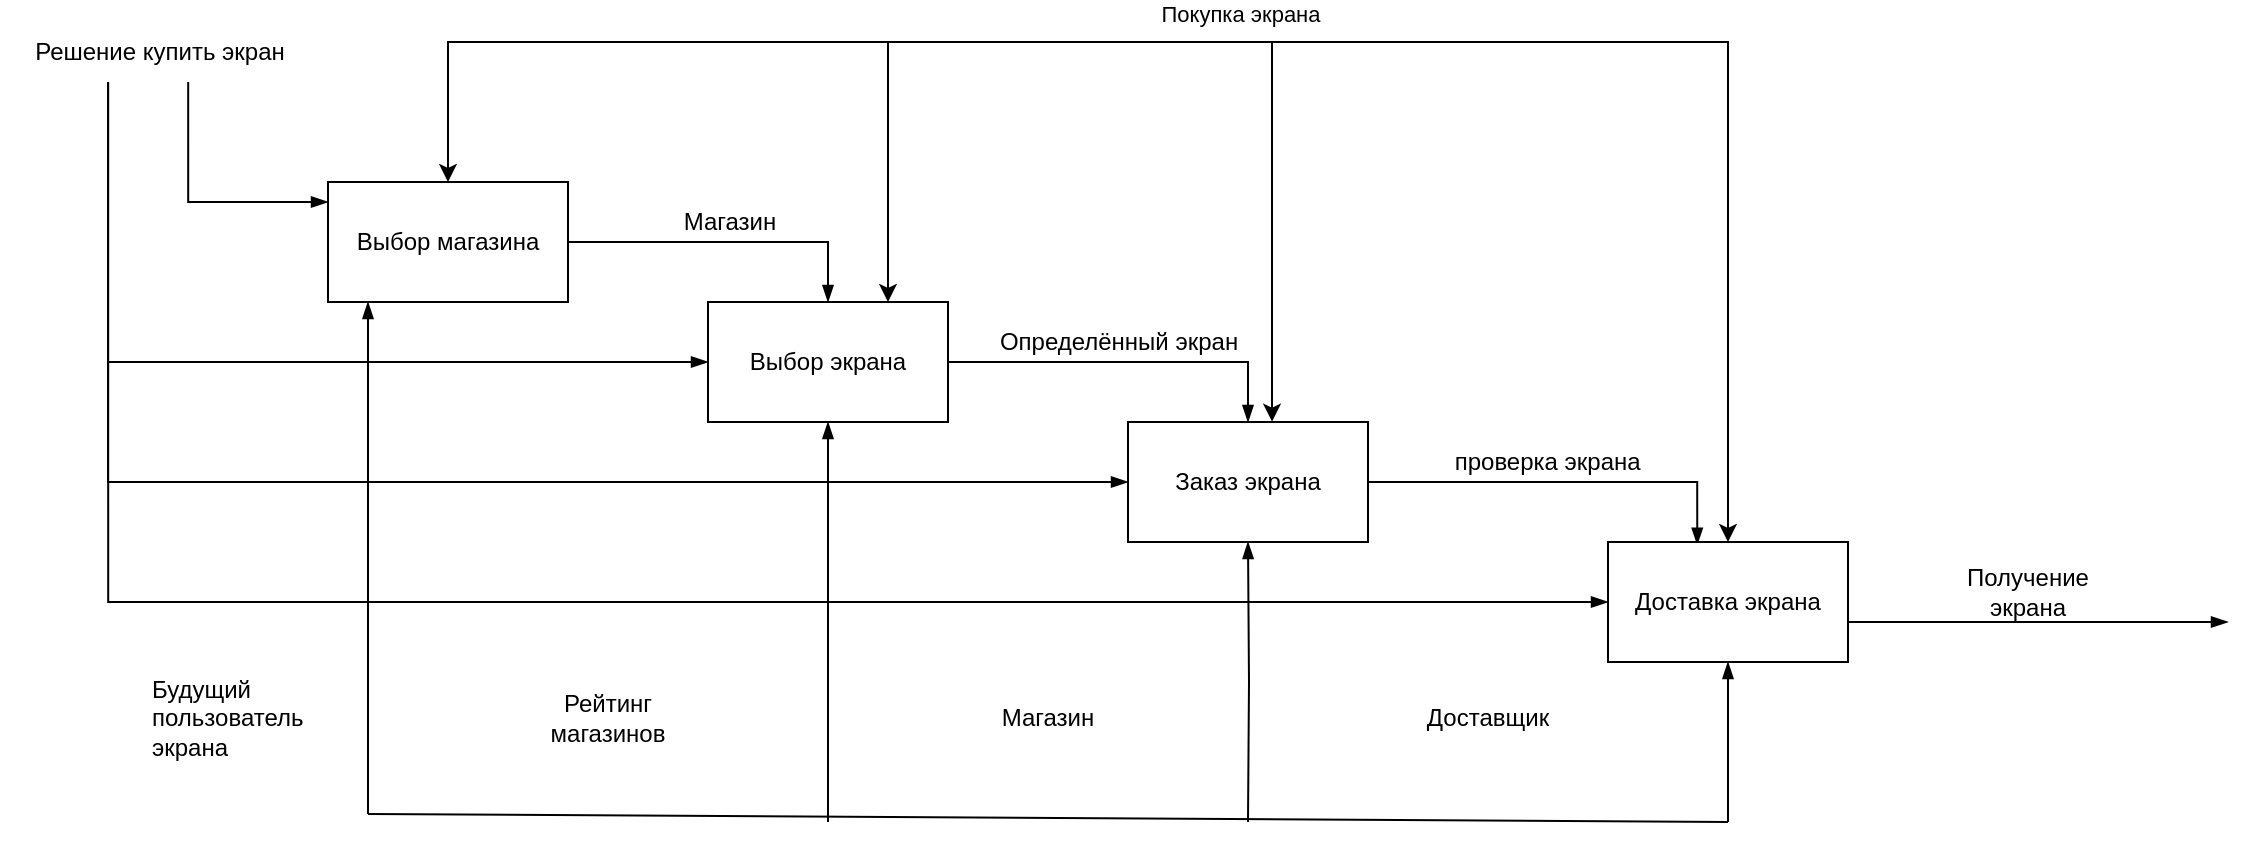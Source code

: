 <mxfile version="20.7.4" type="github">
  <diagram id="zggIHsrMBkjJEhvw41WT" name="Страница 1">
    <mxGraphModel dx="1386" dy="791" grid="1" gridSize="10" guides="1" tooltips="1" connect="1" arrows="1" fold="1" page="0" pageScale="1" pageWidth="827" pageHeight="1169" math="0" shadow="0">
      <root>
        <mxCell id="0" />
        <mxCell id="1" parent="0" />
        <mxCell id="dY04rev5DjBfGKGZnwtW-1" style="edgeStyle=orthogonalEdgeStyle;rounded=0;orthogonalLoop=1;jettySize=auto;html=1;fontSize=12;endArrow=blockThin;endFill=1;" parent="1" source="dY04rev5DjBfGKGZnwtW-2" target="dY04rev5DjBfGKGZnwtW-4" edge="1">
          <mxGeometry relative="1" as="geometry">
            <Array as="points">
              <mxPoint x="774" y="294" />
            </Array>
          </mxGeometry>
        </mxCell>
        <mxCell id="dY04rev5DjBfGKGZnwtW-2" value="Выбор магазина" style="rounded=0;whiteSpace=wrap;html=1;" parent="1" vertex="1">
          <mxGeometry x="524" y="264" width="120" height="60" as="geometry" />
        </mxCell>
        <mxCell id="dY04rev5DjBfGKGZnwtW-3" value="Определённый экран" style="edgeStyle=orthogonalEdgeStyle;rounded=0;orthogonalLoop=1;jettySize=auto;html=1;entryX=0.5;entryY=0;entryDx=0;entryDy=0;fontSize=12;endArrow=blockThin;endFill=1;" parent="1" source="dY04rev5DjBfGKGZnwtW-4" target="dY04rev5DjBfGKGZnwtW-6" edge="1">
          <mxGeometry x="-0.059" y="10" relative="1" as="geometry">
            <mxPoint as="offset" />
            <Array as="points">
              <mxPoint x="984" y="354" />
            </Array>
          </mxGeometry>
        </mxCell>
        <mxCell id="dY04rev5DjBfGKGZnwtW-4" value="&lt;span style=&quot;font-size: 12px;&quot;&gt;&lt;font style=&quot;vertical-align: inherit;&quot;&gt;&lt;font style=&quot;vertical-align: inherit;&quot;&gt;&lt;font style=&quot;vertical-align: inherit;&quot;&gt;&lt;font style=&quot;vertical-align: inherit;&quot;&gt;Выбор экрана&lt;/font&gt;&lt;/font&gt;&lt;/font&gt;&lt;/font&gt;&lt;/span&gt;" style="rounded=0;whiteSpace=wrap;html=1;fontSize=10;" parent="1" vertex="1">
          <mxGeometry x="714" y="324" width="120" height="60" as="geometry" />
        </mxCell>
        <mxCell id="dY04rev5DjBfGKGZnwtW-5" value="проверка экрана&amp;nbsp;" style="edgeStyle=orthogonalEdgeStyle;rounded=0;orthogonalLoop=1;jettySize=auto;html=1;entryX=0.372;entryY=0.022;entryDx=0;entryDy=0;entryPerimeter=0;fontSize=12;endArrow=blockThin;endFill=1;" parent="1" source="dY04rev5DjBfGKGZnwtW-6" target="dY04rev5DjBfGKGZnwtW-8" edge="1">
          <mxGeometry x="-0.074" y="10" relative="1" as="geometry">
            <Array as="points">
              <mxPoint x="1209" y="414" />
            </Array>
            <mxPoint as="offset" />
          </mxGeometry>
        </mxCell>
        <mxCell id="dY04rev5DjBfGKGZnwtW-6" value="&lt;font style=&quot;vertical-align: inherit;&quot;&gt;&lt;font style=&quot;vertical-align: inherit;&quot;&gt;&lt;font style=&quot;vertical-align: inherit;&quot;&gt;&lt;font style=&quot;vertical-align: inherit;&quot;&gt;Заказ экрана&lt;/font&gt;&lt;/font&gt;&lt;/font&gt;&lt;/font&gt;" style="rounded=0;whiteSpace=wrap;html=1;fontSize=12;" parent="1" vertex="1">
          <mxGeometry x="924" y="384" width="120" height="60" as="geometry" />
        </mxCell>
        <mxCell id="dY04rev5DjBfGKGZnwtW-7" style="edgeStyle=orthogonalEdgeStyle;rounded=0;orthogonalLoop=1;jettySize=auto;html=1;fontSize=12;endArrow=blockThin;endFill=1;" parent="1" source="dY04rev5DjBfGKGZnwtW-8" edge="1">
          <mxGeometry relative="1" as="geometry">
            <mxPoint x="1474" y="484" as="targetPoint" />
            <Array as="points">
              <mxPoint x="1444" y="484" />
            </Array>
          </mxGeometry>
        </mxCell>
        <mxCell id="dY04rev5DjBfGKGZnwtW-8" value="&lt;font style=&quot;vertical-align: inherit;&quot;&gt;&lt;font style=&quot;vertical-align: inherit;&quot;&gt;&lt;font style=&quot;vertical-align: inherit;&quot;&gt;&lt;font style=&quot;vertical-align: inherit;&quot;&gt;&lt;font style=&quot;vertical-align: inherit;&quot;&gt;&lt;font style=&quot;vertical-align: inherit;&quot;&gt;Доставка экрана&lt;/font&gt;&lt;/font&gt;&lt;/font&gt;&lt;/font&gt;&lt;/font&gt;&lt;/font&gt;" style="rounded=0;whiteSpace=wrap;html=1;fontSize=12;" parent="1" vertex="1">
          <mxGeometry x="1164" y="444" width="120" height="60" as="geometry" />
        </mxCell>
        <mxCell id="dY04rev5DjBfGKGZnwtW-9" style="edgeStyle=orthogonalEdgeStyle;rounded=0;orthogonalLoop=1;jettySize=auto;html=1;fontSize=12;endArrow=blockThin;endFill=1;" parent="1" target="dY04rev5DjBfGKGZnwtW-2" edge="1">
          <mxGeometry relative="1" as="geometry">
            <Array as="points">
              <mxPoint x="544" y="444" />
              <mxPoint x="544" y="444" />
            </Array>
            <mxPoint x="544" y="580" as="sourcePoint" />
          </mxGeometry>
        </mxCell>
        <mxCell id="dY04rev5DjBfGKGZnwtW-10" style="edgeStyle=orthogonalEdgeStyle;rounded=0;orthogonalLoop=1;jettySize=auto;html=1;fontSize=12;endArrow=blockThin;endFill=1;" parent="1" target="dY04rev5DjBfGKGZnwtW-4" edge="1">
          <mxGeometry relative="1" as="geometry">
            <Array as="points">
              <mxPoint x="774" y="464" />
              <mxPoint x="774" y="464" />
            </Array>
            <mxPoint x="774" y="584" as="sourcePoint" />
          </mxGeometry>
        </mxCell>
        <mxCell id="dY04rev5DjBfGKGZnwtW-11" value="Рейтинг магазинов" style="text;html=1;strokeColor=none;fillColor=none;align=center;verticalAlign=middle;whiteSpace=wrap;rounded=0;fontSize=12;" parent="1" vertex="1">
          <mxGeometry x="634" y="516.5" width="60" height="30" as="geometry" />
        </mxCell>
        <mxCell id="dY04rev5DjBfGKGZnwtW-12" style="edgeStyle=orthogonalEdgeStyle;rounded=0;orthogonalLoop=1;jettySize=auto;html=1;entryX=0.5;entryY=1;entryDx=0;entryDy=0;fontSize=12;endArrow=blockThin;endFill=1;" parent="1" target="dY04rev5DjBfGKGZnwtW-6" edge="1">
          <mxGeometry relative="1" as="geometry">
            <mxPoint x="984" y="584" as="sourcePoint" />
          </mxGeometry>
        </mxCell>
        <mxCell id="dY04rev5DjBfGKGZnwtW-13" value="&lt;font style=&quot;vertical-align: inherit;&quot;&gt;&lt;font style=&quot;vertical-align: inherit;&quot;&gt;Магазин&lt;/font&gt;&lt;/font&gt;" style="text;html=1;strokeColor=none;fillColor=none;align=center;verticalAlign=middle;whiteSpace=wrap;rounded=0;fontSize=12;" parent="1" vertex="1">
          <mxGeometry x="824" y="516.5" width="120" height="30" as="geometry" />
        </mxCell>
        <mxCell id="dY04rev5DjBfGKGZnwtW-14" style="edgeStyle=orthogonalEdgeStyle;rounded=0;orthogonalLoop=1;jettySize=auto;html=1;entryX=0.5;entryY=1;entryDx=0;entryDy=0;fontSize=12;endArrow=blockThin;endFill=1;" parent="1" target="dY04rev5DjBfGKGZnwtW-8" edge="1">
          <mxGeometry relative="1" as="geometry">
            <mxPoint x="1224" y="584" as="sourcePoint" />
            <Array as="points">
              <mxPoint x="1224" y="559" />
            </Array>
          </mxGeometry>
        </mxCell>
        <mxCell id="dY04rev5DjBfGKGZnwtW-15" value="Доставщик" style="text;html=1;strokeColor=none;fillColor=none;align=center;verticalAlign=middle;whiteSpace=wrap;rounded=0;fontSize=12;" parent="1" vertex="1">
          <mxGeometry x="1074" y="516.5" width="60" height="30" as="geometry" />
        </mxCell>
        <mxCell id="dY04rev5DjBfGKGZnwtW-16" style="edgeStyle=orthogonalEdgeStyle;rounded=0;orthogonalLoop=1;jettySize=auto;html=1;fontSize=12;endArrow=blockThin;endFill=1;entryX=0;entryY=0.5;entryDx=0;entryDy=0;" parent="1" target="dY04rev5DjBfGKGZnwtW-8" edge="1">
          <mxGeometry relative="1" as="geometry">
            <mxPoint x="1134" y="544" as="targetPoint" />
            <mxPoint x="414.091" y="214" as="sourcePoint" />
            <Array as="points">
              <mxPoint x="414" y="474" />
            </Array>
          </mxGeometry>
        </mxCell>
        <mxCell id="dY04rev5DjBfGKGZnwtW-17" style="edgeStyle=orthogonalEdgeStyle;rounded=0;orthogonalLoop=1;jettySize=auto;html=1;fontSize=12;endArrow=blockThin;endFill=1;" parent="1" edge="1">
          <mxGeometry relative="1" as="geometry">
            <mxPoint x="454.091" y="214" as="sourcePoint" />
            <mxPoint x="524" y="274" as="targetPoint" />
            <Array as="points">
              <mxPoint x="454" y="274" />
            </Array>
          </mxGeometry>
        </mxCell>
        <mxCell id="dY04rev5DjBfGKGZnwtW-18" value="Решение купить экран" style="text;html=1;strokeColor=none;fillColor=none;align=center;verticalAlign=middle;whiteSpace=wrap;rounded=0;fontSize=12;" parent="1" vertex="1">
          <mxGeometry x="360" y="184" width="160" height="30" as="geometry" />
        </mxCell>
        <mxCell id="dY04rev5DjBfGKGZnwtW-19" value="Получение экрана" style="text;html=1;strokeColor=none;fillColor=none;align=center;verticalAlign=middle;whiteSpace=wrap;rounded=0;fontSize=12;" parent="1" vertex="1">
          <mxGeometry x="1324" y="454" width="100" height="30" as="geometry" />
        </mxCell>
        <mxCell id="dY04rev5DjBfGKGZnwtW-20" value="Магазин" style="text;html=1;strokeColor=none;fillColor=none;align=center;verticalAlign=middle;whiteSpace=wrap;rounded=0;fontSize=12;" parent="1" vertex="1">
          <mxGeometry x="660" y="269" width="130" height="30" as="geometry" />
        </mxCell>
        <mxCell id="dY04rev5DjBfGKGZnwtW-21" style="edgeStyle=orthogonalEdgeStyle;rounded=0;orthogonalLoop=1;jettySize=auto;html=1;fontSize=12;endArrow=blockThin;endFill=1;entryX=0;entryY=0.5;entryDx=0;entryDy=0;" parent="1" target="dY04rev5DjBfGKGZnwtW-4" edge="1">
          <mxGeometry relative="1" as="geometry">
            <mxPoint x="413.999" y="214" as="sourcePoint" />
            <mxPoint x="483.94" y="274" as="targetPoint" />
            <Array as="points">
              <mxPoint x="414" y="354" />
            </Array>
          </mxGeometry>
        </mxCell>
        <mxCell id="dY04rev5DjBfGKGZnwtW-22" style="edgeStyle=orthogonalEdgeStyle;rounded=0;orthogonalLoop=1;jettySize=auto;html=1;fontSize=12;endArrow=blockThin;endFill=1;entryX=0;entryY=0.5;entryDx=0;entryDy=0;" parent="1" target="dY04rev5DjBfGKGZnwtW-6" edge="1">
          <mxGeometry relative="1" as="geometry">
            <mxPoint x="414" y="214" as="sourcePoint" />
            <mxPoint x="724" y="364" as="targetPoint" />
            <Array as="points">
              <mxPoint x="414" y="224" />
              <mxPoint x="414" y="404" />
            </Array>
          </mxGeometry>
        </mxCell>
        <mxCell id="dY04rev5DjBfGKGZnwtW-23" value="Покупка экрана" style="endArrow=classic;startArrow=classic;html=1;rounded=0;entryX=0.5;entryY=0;entryDx=0;entryDy=0;" parent="1" target="dY04rev5DjBfGKGZnwtW-2" edge="1">
          <mxGeometry x="0.029" y="-14" width="50" height="50" relative="1" as="geometry">
            <mxPoint x="1224" y="444" as="sourcePoint" />
            <mxPoint x="1274" y="394" as="targetPoint" />
            <Array as="points">
              <mxPoint x="1224" y="194" />
              <mxPoint x="584" y="194" />
            </Array>
            <mxPoint as="offset" />
          </mxGeometry>
        </mxCell>
        <mxCell id="dY04rev5DjBfGKGZnwtW-24" value="" style="endArrow=classic;html=1;rounded=0;entryX=0.6;entryY=-0.003;entryDx=0;entryDy=0;entryPerimeter=0;" parent="1" target="dY04rev5DjBfGKGZnwtW-6" edge="1">
          <mxGeometry width="50" height="50" relative="1" as="geometry">
            <mxPoint x="996" y="194" as="sourcePoint" />
            <mxPoint x="994" y="380" as="targetPoint" />
          </mxGeometry>
        </mxCell>
        <mxCell id="dY04rev5DjBfGKGZnwtW-25" value="" style="endArrow=classic;html=1;rounded=0;" parent="1" edge="1">
          <mxGeometry width="50" height="50" relative="1" as="geometry">
            <mxPoint x="804" y="194" as="sourcePoint" />
            <mxPoint x="804" y="324" as="targetPoint" />
          </mxGeometry>
        </mxCell>
        <mxCell id="dY04rev5DjBfGKGZnwtW-26" value="" style="endArrow=none;html=1;rounded=0;" parent="1" edge="1">
          <mxGeometry width="50" height="50" relative="1" as="geometry">
            <mxPoint x="544" y="580" as="sourcePoint" />
            <mxPoint x="1224" y="584" as="targetPoint" />
          </mxGeometry>
        </mxCell>
        <mxCell id="dY04rev5DjBfGKGZnwtW-27" value="&lt;span style=&quot;font-family: Helvetica; font-size: 12px; font-style: normal; font-variant-ligatures: normal; font-variant-caps: normal; font-weight: 400; letter-spacing: normal; orphans: 2; text-align: center; text-indent: 0px; text-transform: none; widows: 2; word-spacing: 0px; -webkit-text-stroke-width: 0px; text-decoration-thickness: initial; text-decoration-style: initial; text-decoration-color: initial; float: none; display: inline !important;&quot;&gt;Будущий пользователь экрана&lt;/span&gt;" style="text;whiteSpace=wrap;html=1;fontColor=default;labelBackgroundColor=none;" parent="1" vertex="1">
          <mxGeometry x="434" y="504" width="90" height="33.5" as="geometry" />
        </mxCell>
      </root>
    </mxGraphModel>
  </diagram>
</mxfile>
